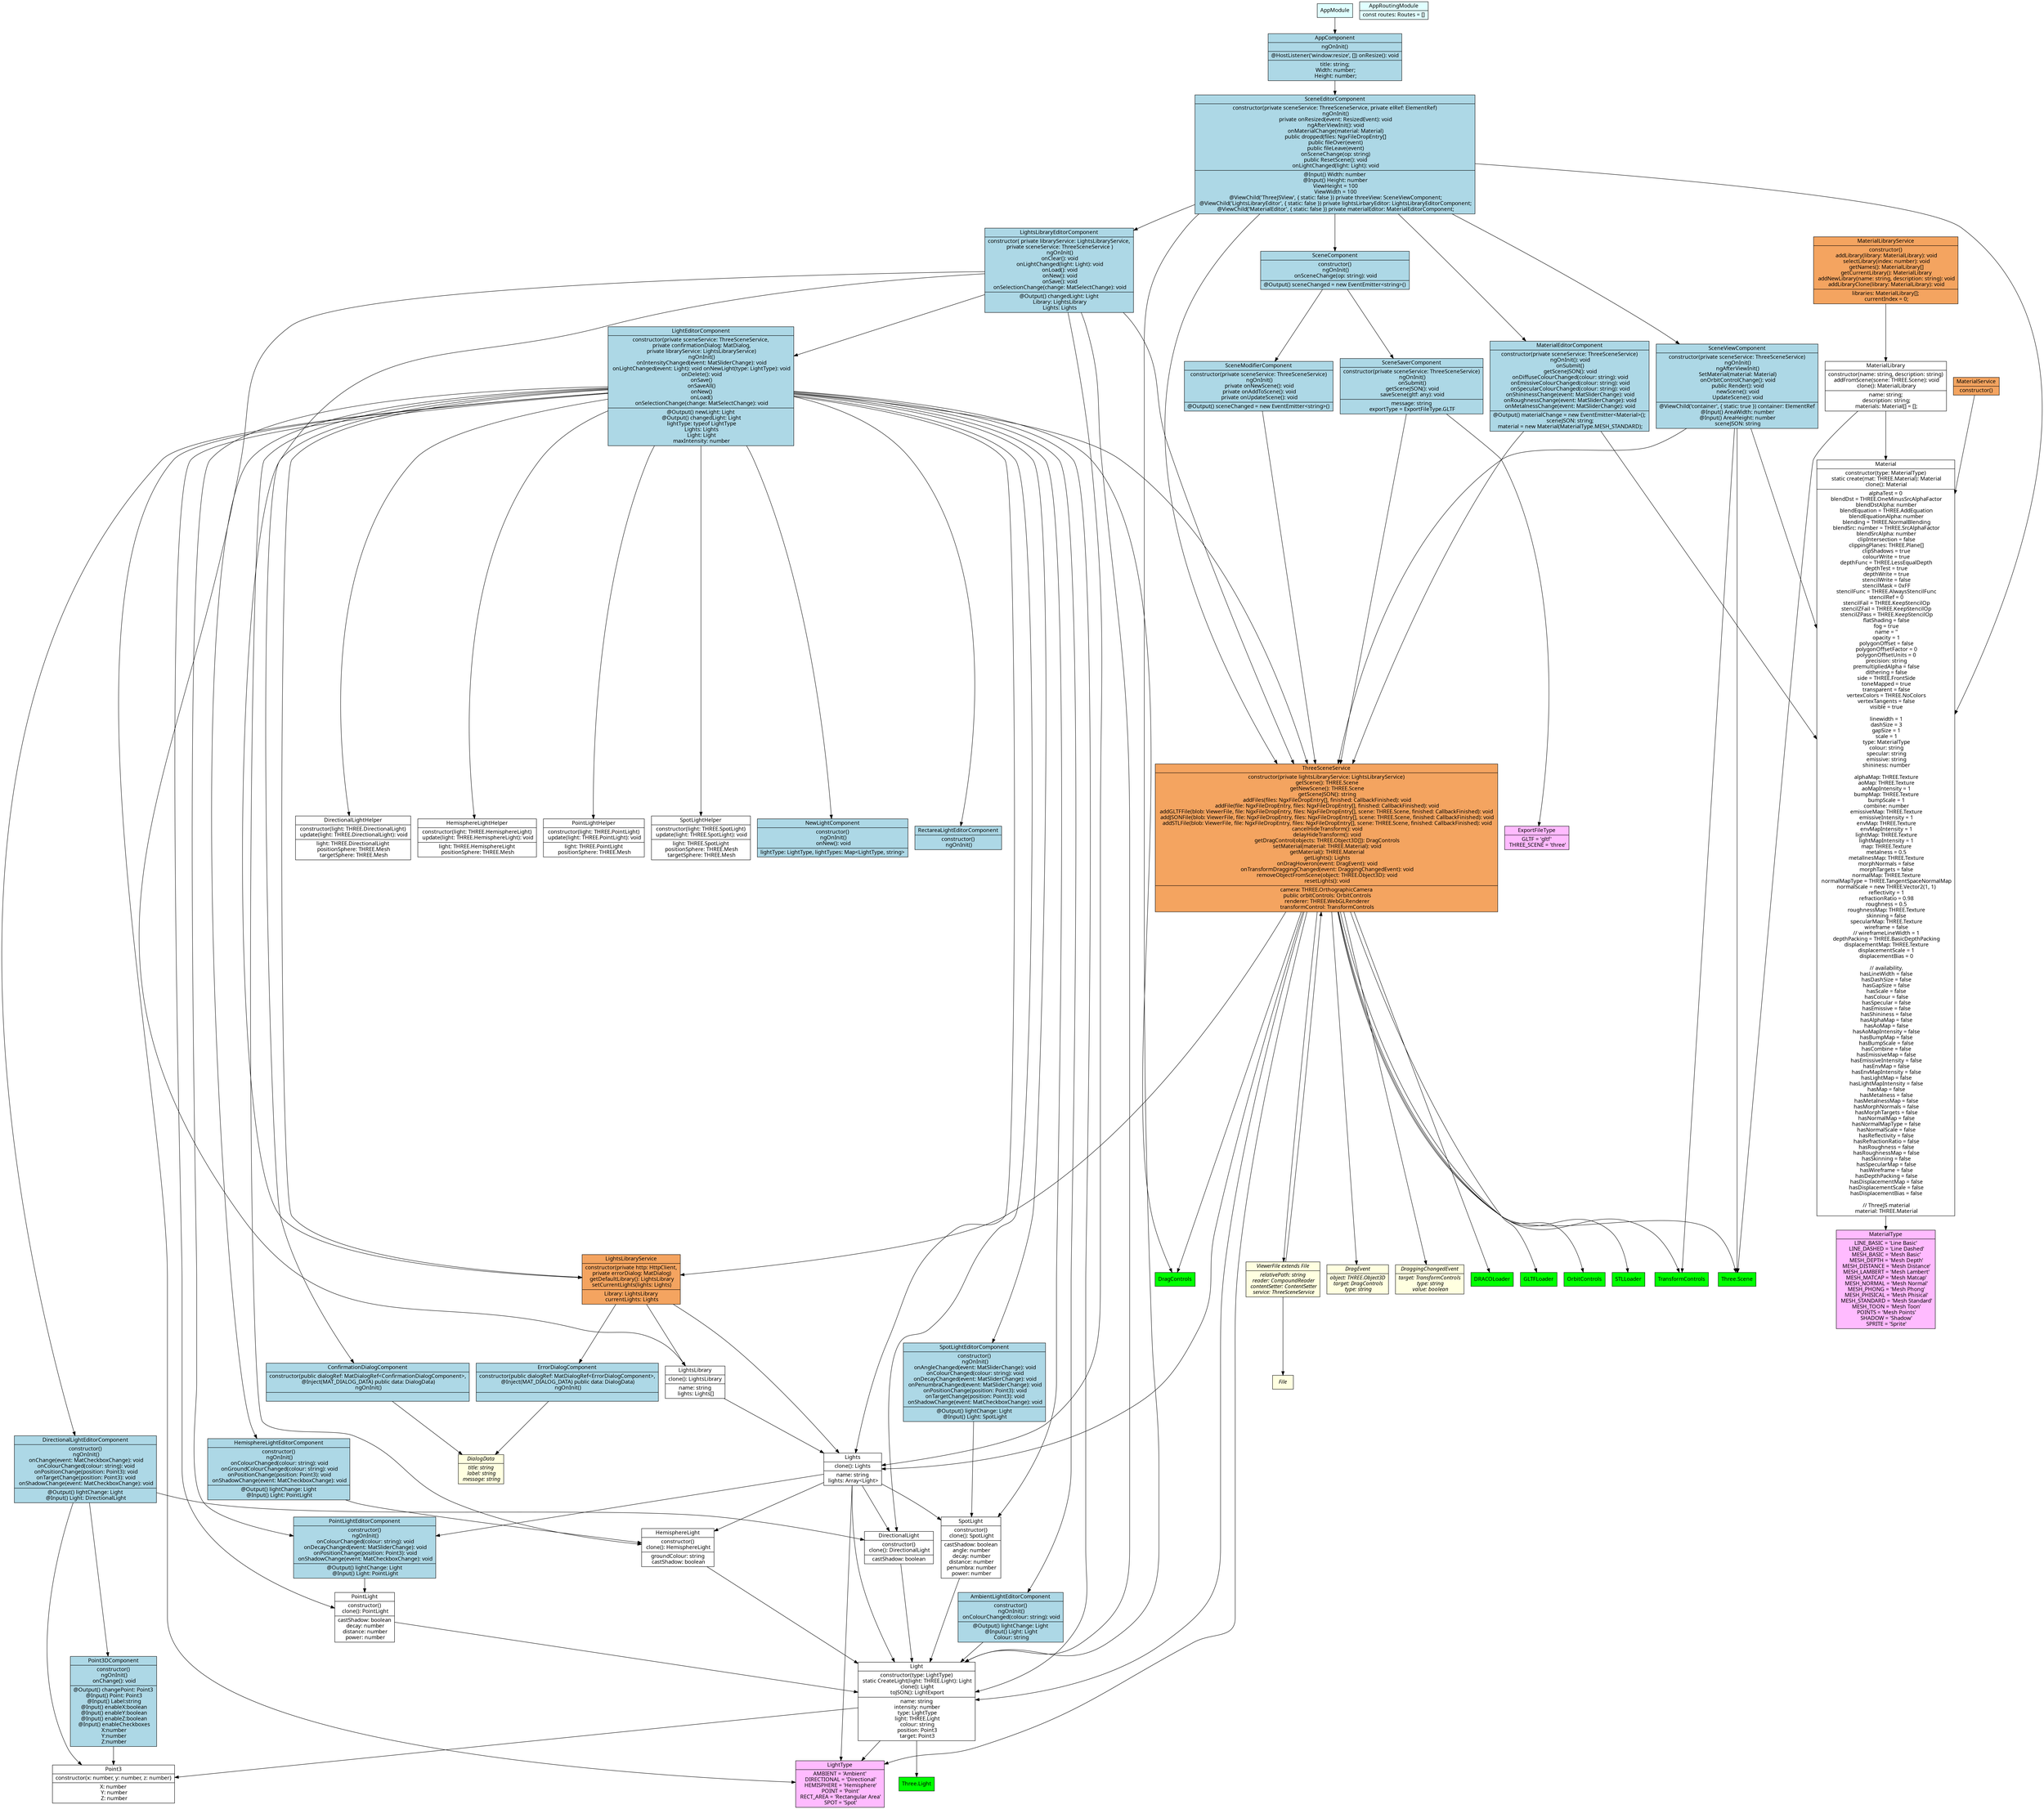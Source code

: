 digraph SceneEditor {
 // Interfaces.
 node [shape=record, fontname="Calibri italic", fontsize="14", style="filled", fillcolor="lightyellow", shape="record"];
 DialogData [label="{DialogData |
  title: string\n
  label: string\n
  message: string\n
 }"]
 DragEvent [label="{DragEvent |
  object: THREE.Object3D\n
  target: DragControls\n
  type: string
 }"]
 DraggingChangedEvent [label="{DraggingChangedEvent |
  target: TransformControls\n
  type: string\n
  value: boolean
 }"]
 ViewerFile [label="{ViewerFile extends File |
  relativePath: string\n
  reader: CompoundReader\n
  contentSetter: ContentSetter\n
  service: ThreeSceneService
 }"]
 File

 // Classes.
 node [fontname="Calibri", fillcolor="white"];
 DirectionalLight [label="{DirectionalLight |
   constructor()\n
   clone(): DirectionalLight
   |
   castShadow: boolean
 }"]
 DirectionalLightHelper [label="{DirectionalLightHelper |
   constructor(light: THREE.DirectionalLight)\n
   update(light: THREE.DirectionalLight): void
   |
   light: THREE.DirectionalLight\n
   positionSphere: THREE.Mesh\n
   targetSphere: THREE.Mesh
 }"]
  HemisphereLight [label="{HemisphereLight |
    constructor()\n
    clone(): HemisphereLight
    |
    groundColour: string\n
    castShadow: boolean
  }"]
 HemisphereLightHelper [label="{HemisphereLightHelper |
   constructor(light: THREE.HemisphereLight)\n
   update(light: THREE.HemisphereLight): void
   |
   light: THREE.HemisphereLight\n
   positionSphere: THREE.Mesh
 }"]
 Light [label="{Light |
   constructor(type: LightType)\n
   static CreateLight(light: THREE.Light): Light\n
   clone(): Light\n
   toJSON(): LightExport
   |
    name: string\n
    intensity: number\n
    type: LightType\n
    light: THREE.Light\n
    colour: string\n
    position: Point3\n
    target: Point3
 }"]
 Lights [label="{Lights |
    clone(): Lights
   |
    name: string\n
    lights: Array\<Light\>
 }"]
 LightsLibrary [label="{LightsLibrary |
    clone(): LightsLibrary
    |
    name: string\n
    lights: Lights[]
 }"]
 MaterialLibrary [label="{MaterialLibrary |
   constructor(name: string, description: string)\n
   addFromScene(scene: THREE.Scene): void\n
   clone(): MaterialLibrary 
   |
    name: string;\n
    description: string;\n
    materials: Material[] = [];
 }"]
 Material  [label="{Material |
   constructor(type: MaterialType)\n
   static create(mat: THREE.Material): Material\n
   clone(): Material
   |
    alphaTest = 0\n
    blendDst = THREE.OneMinusSrcAlphaFactor\n
    blendDstAlpha: number\n
    blendEquation = THREE.AddEquation\n
    blendEquationAlpha: number\n
    blending = THREE.NormalBlending\n
    blendSrc: number = THREE.SrcAlphaFactor\n
    blendSrcAlpha: number\n
    clipIntersection = false\n
    clippingPlanes: THREE.Plane[]\n
    clipShadows = true\n
    colourWrite = true\n
    depthFunc = THREE.LessEqualDepth\n
    depthTest = true\n
    depthWrite = true\n
    stencilWrite = false\n
    stencilMask = 0xFF\n
    stencilFunc = THREE.AlwaysStencilFunc\n
    stencilRef = 0\n
    stencilFail = THREE.KeepStencilOp\n
    stencilZFail = THREE.KeepStencilOp\n
    stencilZPass = THREE.KeepStencilOp\n
    flatShading = false\n
    fog = true\n
    name = ''\n
    opacity = 1\n
    polygonOffset = false\n
    polygonOffsetFactor = 0\n
    polygonOffsetUnits = 0\n
    precision: string\n
    premultipliedAlpha = false\n
    dithering = false\n
    side = THREE.FrontSide\n
    toneMapped = true\n
    transparent = false\n
    vertexColors = THREE.NoColors\n
    vertexTangents = false\n
    visible = true\n
\n
    linewidth = 1\n
    dashSize = 3\n
    gapSize = 1\n
    scale = 1\n
    type: MaterialType\n
    colour: string\n
    specular: string\n
    emissive: string\n
    shininess: number\n
\n
    alphaMap: THREE.Texture\n
    aoMap: THREE.Texture\n
    aoMapIntensity = 1\n
    bumpMap: THREE.Texture\n
    bumpScale = 1\n
    combine: number\n
    emissiveMap: THREE.Texture\n
    emissiveIntensity = 1\n
    envMap: THREE.Texture\n
    envMapIntensity = 1\n
    lightMap: THREE.Texture\n
    lightMapIntensity = 1\n
    map: THREE.Texture\n
    metalness = 0.5\n
    metallnesMap: THREE.Texture\n
    morphNormals = false\n
    morphTargets = false\n
    normalMap: THREE.Texture\n
    normalMapType = THREE.TangentSpaceNormalMap\n
    normalScale = new THREE.Vector2(1, 1)\n
    reflectivity = 1\n
    refractionRatio = 0.98\n
    roughness = 0.5\n
    roughnessMap: THREE.Texture\n
    skinning = false\n
    specularMap: THREE.Texture\n
    wireframe = false\n
    // wireframeLineWidth = 1\n
    depthPacking = THREE.BasicDepthPacking\n
    displacementMap: THREE.Texture\n
    displacementScale = 1\n
    displacementBias = 0\n
\n
    // availability.\n
    hasLineWidth = false\n
    hasDashSize = false\n
    hasGapSize = false\n
    hasScale = false\n
    hasColour = false\n
    hasSpecular = false\n
    hasEmissive = false\n
    hasShininess = false\n
    hasAlphaMap = false\n
    hasAoMap = false\n
    hasAoMapIntensity = false\n
    hasBumpMap = false\n
    hasBumpScale = false\n
    hasCombine = false\n
    hasEmissiveMap = false\n
    hasEmissiveIntensity = false\n
    hasEnvMap = false\n
    hasEnvMapIntensity = false\n
    hasLightMap = false\n
    hasLightMapIntensity = false\n
    hasMap = false\n
    hasMetalness = false\n
    hasMetalnessMap = false\n
    hasMorphNormals = false\n
    hasMorphTargets = false\n
    hasNormalMap = false\n
    hasNormalMapType = false\n
    hasNormalScale = false\n
    hasReflectivity = false\n
    hasRefractionRatio = false\n
    hasRoughness = false\n
    hasRoughnessMap = false\n
    hasSkinning = false\n
    hasSpecularMap = false\n
    hasWireframe = false\n
    hasDepthPacking = false\n
    hasDisplacementMap = false\n
    hasDisplacementScale = false\n
    hasDisplacementBias = false\n
\n
    // ThreeJS material\n
    material: THREE.Material\n
 }"]
  Point3 [label="{Point3 |
    constructor(x: number, y: number, z: number)
    |
    X: number\n
    Y: number\n
    Z: number\n
  }"]
  PointLight [label="{PointLight |
    constructor()\n
    clone(): PointLight
    |
    castShadow: boolean\n
    decay: number\n
    distance: number\n
    power: number
  }"]
 PointLightHelper [label="{PointLightHelper |
   constructor(light: THREE.PointLight)\n
   update(light: THREE.PointLight): void
   |
   light: THREE.PointLight\n
   positionSphere: THREE.Mesh
 }"]
  SpotLight [label="{SpotLight |
    constructor()\n
    clone(): SpotLight
    |
    castShadow: boolean\n
    angle: number\n
    decay: number\n
    distance: number\n
    penumbra: number\n
    power: number
  }"]
 SpotLightHelper [label="{SpotLightHelper |
   constructor(light: THREE.SpotLight)\n
   update(light: THREE.SpotLight): void
   |
   light: THREE.SpotLight\n
   positionSphere: THREE.Mesh\n
   targetSphere: THREE.Mesh
 }"]

 // Template classes.
 node [fontname="Calibri", fillcolor="lightyellow"];
 
 // Enumerators.
 node [fontname="Calibri", fillcolor="plum1"];
 LightType [label="{LightType |
    AMBIENT = 'Ambient'\n
    DIRECTIONAL = 'Directional'\n
    HEMISPHERE = 'Hemisphere'\n
    POINT = 'Point'\n
    RECT_AREA = 'Rectangular Area'\n
    SPOT = 'Spot'
 }"]
 MaterialType [label="{MaterialType |
    LINE_BASIC = 'Line Basic'\n
    LINE_DASHED = 'Line Dashed'\n
    MESH_BASIC = 'Mesh Basic'\n
    MESH_DEPTH = 'Mesh Depth'\n
    MESH_DISTANCE = 'Mesh Distance'\n
    MESH_LAMBERT = 'Mesh Lambert'\n
    MESH_MATCAP = 'Mesh Matcap'\n
    MESH_NORMAL = 'Mesh Normal'\n
    MESH_PHONG = 'Mesh Phong'\n
    MESH_PHISICAL = 'Mesh Phisical'\n
    MESH_STANDARD = 'Mesh Standard'\n
    MESH_TOON = 'Mesh Toon'\n
    POINTS = 'Mesh Points'\n
    SHADOW = 'Shadow'\n
    SPRITE = 'Sprite'
 }"]
 ExportFileType [label="{ExportFileType |
    GLTF = 'gltf'\n
    THREE_SCENE = 'three'
 }"]

 // External classes.
 node [fillcolor="green"];
 DRACOLoader
 DragControls
 GLTFLoader
 OrbitControls
 STLLoader
 ThreeLight [label="Three.Light"]
 ThreeScene [label="Three.Scene"]
 TransformControls

 // Components
 node [fillcolor="lightblue"]
 AmbientLightEditorComponent [label="{AmbientLightEditorComponent |
   constructor()\n
   ngOnInit()\n
   onColourChanged(colour: string): void
   |
   @Output() lightChange: Light\n
   @Input() Light: Light\n
   Colour: string
}"]
 ConfirmationDialogComponent [label="{ConfirmationDialogComponent |
   constructor(public dialogRef: MatDialogRef\<ConfirmationDialogComponent\>,\n
    @Inject(MAT_DIALOG_DATA) public data: DialogData)\n
   ngOnInit()
   |
}"]
 DirectionalLightEditorComponent [label="{DirectionalLightEditorComponent |
   constructor()\n
   ngOnInit()\n
   onChange(event: MatCheckboxChange): void\n
   onColourChanged(colour: string): void\n
   onPositionChange(position: Point3): void\n
   onTargetChange(position: Point3): void\n
   onShadowChange(event: MatCheckboxChange): void
   |
   @Output() lightChange: Light\n
   @Input() Light: DirectionalLight
}"]
 ErrorDialogComponent [label="{ErrorDialogComponent |
   constructor(public dialogRef: MatDialogRef\<ErrorDialogComponent\>,\n
    @Inject(MAT_DIALOG_DATA) public data: DialogData)\n
   ngOnInit()
   |
}"]
 HemisphereLightEditorComponent [label="{HemisphereLightEditorComponent |
   constructor()\n
   ngOnInit()\n
   onColourChanged(colour: string): void\n
   onGroundColourChanged(colour: string): void\n
   onPositionChange(position: Point3): void\n
   onShadowChange(event: MatCheckboxChange): void
   |
   @Output() lightChange: Light\n
   @Input() Light: PointLight
}"]
 LightEditorComponent [label="{LightEditorComponent |
   constructor(private sceneService: ThreeSceneService,\n
   private confirmationDialog: MatDialog,\n
   private libraryService: LightsLibraryService)\n
   ngOnInit()\n
   onIntensityChanged(event: MatSliderChange): void\n
   onLightChanged(event: Light): void
   onNewLight(type: LightType): void\n
   onDelete(): void\n
   onSave()\n
   onSaveAll()\n
   onNew()\n
   onLoad()\n
   onSelectionChange(change: MatSelectChange): void
   |
   @Output() newLight: Light\n
   @Output() changedLight: Light\n
   lightType: typeof LightType\n
   Lights: Lights\n
   Light: Light\n
   maxIntensity: number\n
}"]
 LightsLibraryEditorComponent [label="{LightsLibraryEditorComponent |
   constructor(
      private libraryService: LightsLibraryService,\n
      private sceneService: ThreeSceneService   
   )\n
   ngOnInit()\n
   onClear(): void\n
   onLightChanged(light: Light): void\n
   onLoad(): void\n
   onNew(): void\n
   onSave(): void\n
   onSelectionChange(change: MatSelectChange): void
   |
   @Output() changedLight: Light\n
   Library: LightsLibrary\n
   Lights: Lights
}"]
 MaterialEditorComponent [label="{MaterialEditorComponent |
   constructor(private sceneService: ThreeSceneService)\n
   ngOnInit(): void\n
   onSubmit()\n
   getSceneJSON(): void\n
   onDiffuseColourChanged(colour: string): void\n
   onEmissiveColourChanged(colour: string): void\n
   onSpecularColourChanged(colour: string): void\n
   onShininessChange(event: MatSliderChange): void\n
   onRoughnessChange(event: MatSliderChange): void\n
   onMetalnessChange(event: MatSliderChange): void
   |
  @Output() materialChange = new EventEmitter\<Material\>();\n
  sceneJSON: string;\n
  material = new Material(MaterialType.MESH_STANDARD);\n
}"]
 NewLightComponent [label="{NewLightComponent |
   constructor()\n
   ngOnInit()\n
   onNew(): void\n
   |
   lightType: LightType,
   lightTypes: Map\<LightType, string\>\n
}"]
 Point3DComponent [label="{Point3DComponent |
   constructor()\n
   ngOnInit()\n
   onChange(): void
   |
   @Output() changePoint: Point3\n
   @Input() Point: Point3\n
   @Input() Label:string\n
   @Input() enableX:boolean\n
   @Input() enableY:boolean\n
   @Input() enableZ:boolean\n   
   @Input() enableCheckboxes\n
   X:number\n
   Y:number\n
   Z:number\n
}"]
 PointLightEditorComponent [label="{PointLightEditorComponent |
   constructor()\n
   ngOnInit()\n
   onColourChanged(colour: string): void\n
   onDecayChanged(event: MatSliderChange): void\n
   onPositionChange(position: Point3): void\n
   onShadowChange(event: MatCheckboxChange): void
   |
   @Output() lightChange: Light\n
   @Input() Light: PointLight
}"]
 RectareaLightEditorComponent [label="{RectareaLightEditorComponent |
   constructor()\n
   ngOnInit()
}"]
 SceneComponent [label="{SceneComponent |
   constructor()\n
   ngOnInit()\n
   onSceneChange(op: string): void
   |
   @Output() sceneChanged = new EventEmitter\<string\>()
}"]
 SceneEditorComponent [label="{SceneEditorComponent |
   constructor(private sceneService: ThreeSceneService,
    private elRef: ElementRef)\n
   ngOnInit()\n
   private onResized(event: ResizedEvent): void\n
   ngAfterViewInit(): void\n
   onMaterialChange(material: Material)\n
   public dropped(files: NgxFileDropEntry[]\n
   public fileOver(event)\n
   public fileLeave(event)\n
   onSceneChange(op: string)\n
   public ResetScene(): void\n
   onLightChanged(light: Light): void
   |
   @Input() Width: number\n
   @Input() Height: number\n
   ViewHeight = 100\n
   ViewWidth = 100\n
   @ViewChild(\'ThreeJSView\', \{ static: false \}) private threeView: SceneViewComponent;\n
   @ViewChild('LightsLibraryEditor', \{ static: false \}) private lightsLirbaryEditor: LightsLibraryEditorComponent;\n
   @ViewChild('MaterialEditor', \{ static: false \}) private materialEditor: MaterialEditorComponent;
}"]
 SceneModifierComponent [label="{SceneModifierComponent |
   constructor(private sceneService: ThreeSceneService)\n
   ngOnInit()\n
   private onNewScene(): void\n
   private onAddToScene(): void\n
   private onUpdateScene(): void
   |
   @Output() sceneChanged = new EventEmitter\<string\>()
}"]
 SceneSaverComponent [label="{SceneSaverComponent |
   constructor(private sceneService: ThreeSceneService)\n
   ngOnInit()\n
   onSubmit()\n
   getSceneJSON(): void\n
   saveScene(gltf: any): void
   |
   message: string\n
   exportType = ExportFileType.GLTF
}"]
 SceneViewComponent [label="{SceneViewComponent |
   constructor(private sceneService: ThreeSceneService)\n
   ngOnInit()\n
   ngAfterViewInit()\n
   SetMaterial(material: Material)\n
   onOrbitControlChange(): void\n
   public Render(): void\n
   newScene(): void\n
   UpdateScene(): void
   |
   @ViewChild('container', \{ static: true \}) container: ElementRef\n
   @Input() AreaWidth: number\n
   @Input() AreaHeight: number\n
   sceneJSON: string\n
}"]
 SpotLightEditorComponent [label="{SpotLightEditorComponent |
   constructor()\n
   ngOnInit()\n
   onAngleChanged(event: MatSliderChange): void\n
   onColourChanged(colour: string): void\n
   onDecayChanged(event: MatSliderChange): void\n
   onPenumbraChanged(event: MatSliderChange): void\n
   onPositionChange(position: Point3): void\n
   onTargetChange(position: Point3): void\n
   onShadowChange(event: MatCheckboxChange): void
   |
   @Output() lightChange: Light\n
   @Input() Light: SpotLight
}"]
 AppComponent [label="{AppComponent |
   ngOnInit()\n
   |
   @HostListener('window:resize', []) onResize(): void
   |
  title: string;\n
  Width: number;\n
  Height: number;\n
}"]

 // Services
 node [fillcolor="sandybrown"]
 LightsLibraryService [label="{LightsLibraryService |
   constructor(private http: HttpClient,\n
   private errorDialog: MatDialog)\n
   getDefaultLibrary(): LightsLibrary\n
   setCurrentLights(lights: Lights)
   |
   Library: LightsLibrary\n
   currentLights: Lights
 }"]
 MaterialService [label="{MaterialService |
   constructor()\n
 }"]
 MaterialLibraryService [label="{MaterialLibraryService |
   constructor()\n
   addLibrary(library: MaterialLibrary): void\n
   selectLibrary(index: number): void\n
   getNames(): MaterialLibrary[]\n
   getCurrentLibrary(): MaterialLibrary\n
   addNewLibrary(name: string, description: string): void\n
   addLibraryClone(library: MaterialLibrary): void
   |
   libraries: MaterialLibrary[];\n
   currentIndex = 0;
 }"]
 ThreeSceneService [label="{ThreeSceneService |
   constructor(private lightsLibraryService: LightsLibraryService)\n
   getScene(): THREE.Scene\n
   getNewScene(): THREE.Scene\n
   getSceneJSON(): string\n
   addFiles(files: NgxFileDropEntry[], finished: CallbackFinished): void\n
   addFile(file: NgxFileDropEntry, files: NgxFileDropEntry[], finished: CallbackFinished): void\n
   addGLTFFile(blob: ViewerFile, file: NgxFileDropEntry, files: NgxFileDropEntry[], scene: THREE.Scene, finished: CallbackFinished): void \n
   addJSONFile(blob: ViewerFile, file: NgxFileDropEntry, files: NgxFileDropEntry[], scene: THREE.Scene, finished: CallbackFinished): void\n
   addSTLFile(blob: ViewerFile, file: NgxFileDropEntry, files: NgxFileDropEntry[], scene: THREE.Scene, finished: CallbackFinished): void\n
   cancelHideTransform(): void\n
   delayHideTransform(): void\n
   getDragControl(objects: THREE.Object3D[]): DragControls\n
   setMaterial(material: THREE.Material): void\n
   getMaterial(): THREE.Material\n
   getLights(): Lights\n
   onDragHoveron(event: DragEvent): void\n
   onTransformDraggingChanged(event: DraggingChangedEvent): void\n
   removeObjectFromScene(object: THREE.Object3D): void\n
   resetLights(): void
   |
   camera: THREE.OrthographicCamera\n
   public orbitControls: OrbitControls\n
   renderer: THREE.WebGLRenderer\n
   transformControl: TransformControls
 }"]

 // Modules
 node [fillcolor="lightcyan"]
 AppRoutingModule [label="{AppRoutingModule |
   const routes: Routes = []
 }"]
 AppModule

 // Inheritance.
 node [fillcolor="white"];
 AmbientLightEditorComponent->Light
 ConfirmationDialogComponent->DialogData
 DirectionalLight->Light
 DirectionalLightEditorComponent->DirectionalLight
 DirectionalLightEditorComponent->Point3
 DirectionalLightEditorComponent->Point3DComponent
 ErrorDialogComponent->DialogData
 HemisphereLight->Light
 HemisphereLightEditorComponent->HemisphereLight
 Light->LightType
 Light->Point3
 Light->ThreeLight
 LightEditorComponent->AmbientLightEditorComponent
 LightEditorComponent->DirectionalLight
 LightEditorComponent->DirectionalLightEditorComponent
 LightEditorComponent->DirectionalLightHelper
 LightEditorComponent->DragControls
 LightEditorComponent->ConfirmationDialogComponent
 LightEditorComponent->HemisphereLight
 LightEditorComponent->HemisphereLightEditorComponent
 LightEditorComponent->HemisphereLightHelper
 LightEditorComponent->Light
 LightEditorComponent->Lights
 LightEditorComponent->LightsLibraryService
 LightEditorComponent->LightType
 LightEditorComponent->NewLightComponent
 LightEditorComponent->PointLight
 LightEditorComponent->PointLightEditorComponent
 LightEditorComponent->PointLightHelper
 LightEditorComponent->RectareaLightEditorComponent
 LightEditorComponent->SpotLight
 LightEditorComponent->SpotLightEditorComponent
 LightEditorComponent->SpotLightHelper
 LightEditorComponent->ThreeSceneService
 Lights->DirectionalLight
 Lights->HemisphereLight
 Lights->Light
 Lights->LightType
 Lights->PointLightEditorComponent
 Lights->SpotLight
 LightsLibrary->Lights
 LightsLibraryEditorComponent->Light
 LightsLibraryEditorComponent->Lights
 LightsLibraryEditorComponent->LightEditorComponent
 LightsLibraryEditorComponent->LightsLibrary
 LightsLibraryEditorComponent->LightsLibraryService
 LightsLibraryEditorComponent->ThreeSceneService
 LightsLibraryService->ErrorDialogComponent
 LightsLibraryService->Lights
 LightsLibraryService->LightsLibrary
 AppComponent->SceneEditorComponent
 AppModule->AppComponent
 MaterialLibraryService->MaterialLibrary
 MaterialLibrary->ThreeScene
 MaterialLibrary->Material
 Material->MaterialType
 MaterialService->Material
 MaterialEditorComponent->Material
 MaterialEditorComponent->ThreeSceneService
 Point3DComponent->Point3
 PointLight->Light
 PointLightEditorComponent->PointLight
 SceneComponent->SceneModifierComponent
 SceneComponent->SceneSaverComponent
 SceneEditorComponent->Light
 SceneEditorComponent->LightsLibraryEditorComponent
 SceneEditorComponent->MaterialEditorComponent
 SceneEditorComponent->SceneComponent
 SceneEditorComponent->SceneViewComponent
 SceneEditorComponent->ThreeSceneService
 SceneEditorComponent->Material
 SceneModifierComponent->ThreeSceneService
 SceneSaverComponent->ExportFileType
 SceneSaverComponent->ThreeSceneService
 SceneViewComponent->ThreeSceneService
 SceneViewComponent->Material
 SceneViewComponent->ThreeScene
 SceneViewComponent->TransformControls
 SpotLight->Light
 SpotLightEditorComponent->SpotLight
 ViewerFile->File
 ViewerFile->ThreeSceneService
 ThreeSceneService->DRACOLoader
 ThreeSceneService->DragControls
 ThreeSceneService->DragEvent
 ThreeSceneService->DraggingChangedEvent
 ThreeSceneService->GLTFLoader
 ThreeSceneService->Light
 ThreeSceneService->Lights
 ThreeSceneService->LightsLibraryService
 ThreeSceneService->LightType
 ThreeSceneService->OrbitControls
 ThreeSceneService->STLLoader
 ThreeSceneService->ThreeScene
 ThreeSceneService->TransformControls
 ThreeSceneService->ViewerFile
}